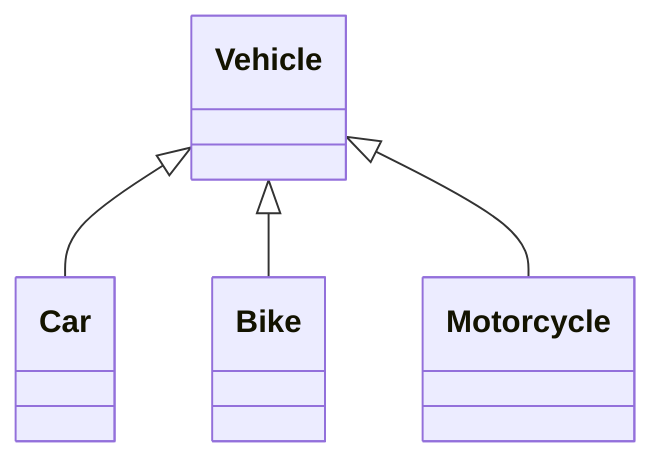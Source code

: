 classDiagram
    class Vehicle {
    }
    class Car {
    }
    class Bike {
    }
    class Motorcycle {
    }
    Vehicle <|-- Car
    Vehicle <|-- Bike
    Vehicle <|-- Motorcycle